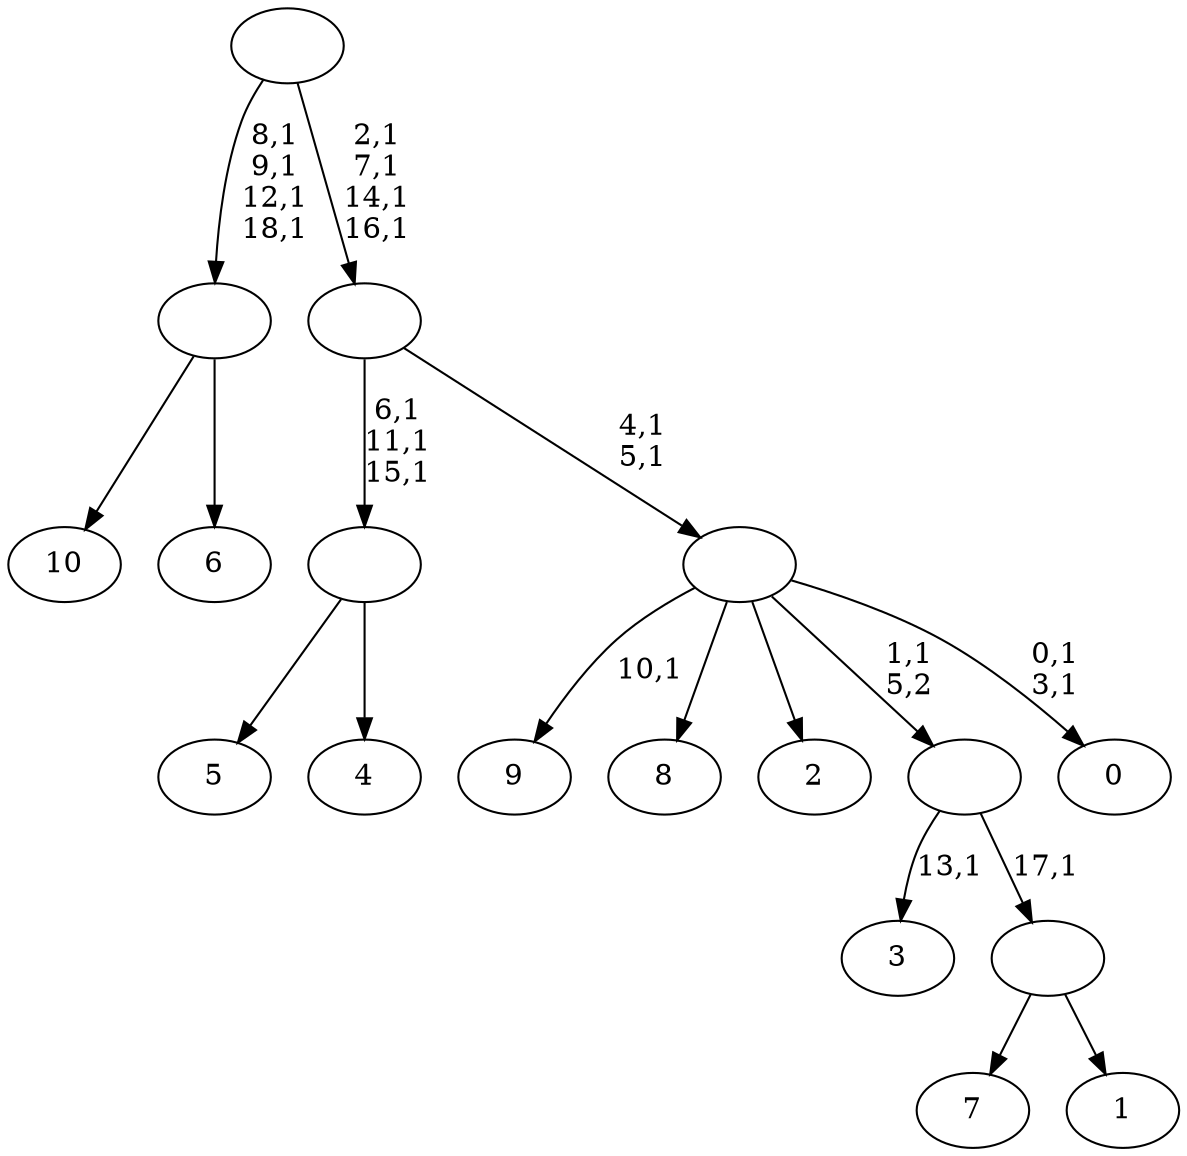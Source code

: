 digraph T {
	30 [label="10"]
	29 [label="9"]
	27 [label="8"]
	26 [label="7"]
	25 [label="6"]
	24 [label=""]
	20 [label="5"]
	19 [label="4"]
	18 [label=""]
	15 [label="3"]
	13 [label="2"]
	12 [label="1"]
	11 [label=""]
	10 [label=""]
	9 [label="0"]
	6 [label=""]
	4 [label=""]
	0 [label=""]
	24 -> 30 [label=""]
	24 -> 25 [label=""]
	18 -> 20 [label=""]
	18 -> 19 [label=""]
	11 -> 26 [label=""]
	11 -> 12 [label=""]
	10 -> 15 [label="13,1"]
	10 -> 11 [label="17,1"]
	6 -> 9 [label="0,1\n3,1"]
	6 -> 29 [label="10,1"]
	6 -> 27 [label=""]
	6 -> 13 [label=""]
	6 -> 10 [label="1,1\n5,2"]
	4 -> 6 [label="4,1\n5,1"]
	4 -> 18 [label="6,1\n11,1\n15,1"]
	0 -> 4 [label="2,1\n7,1\n14,1\n16,1"]
	0 -> 24 [label="8,1\n9,1\n12,1\n18,1"]
}
